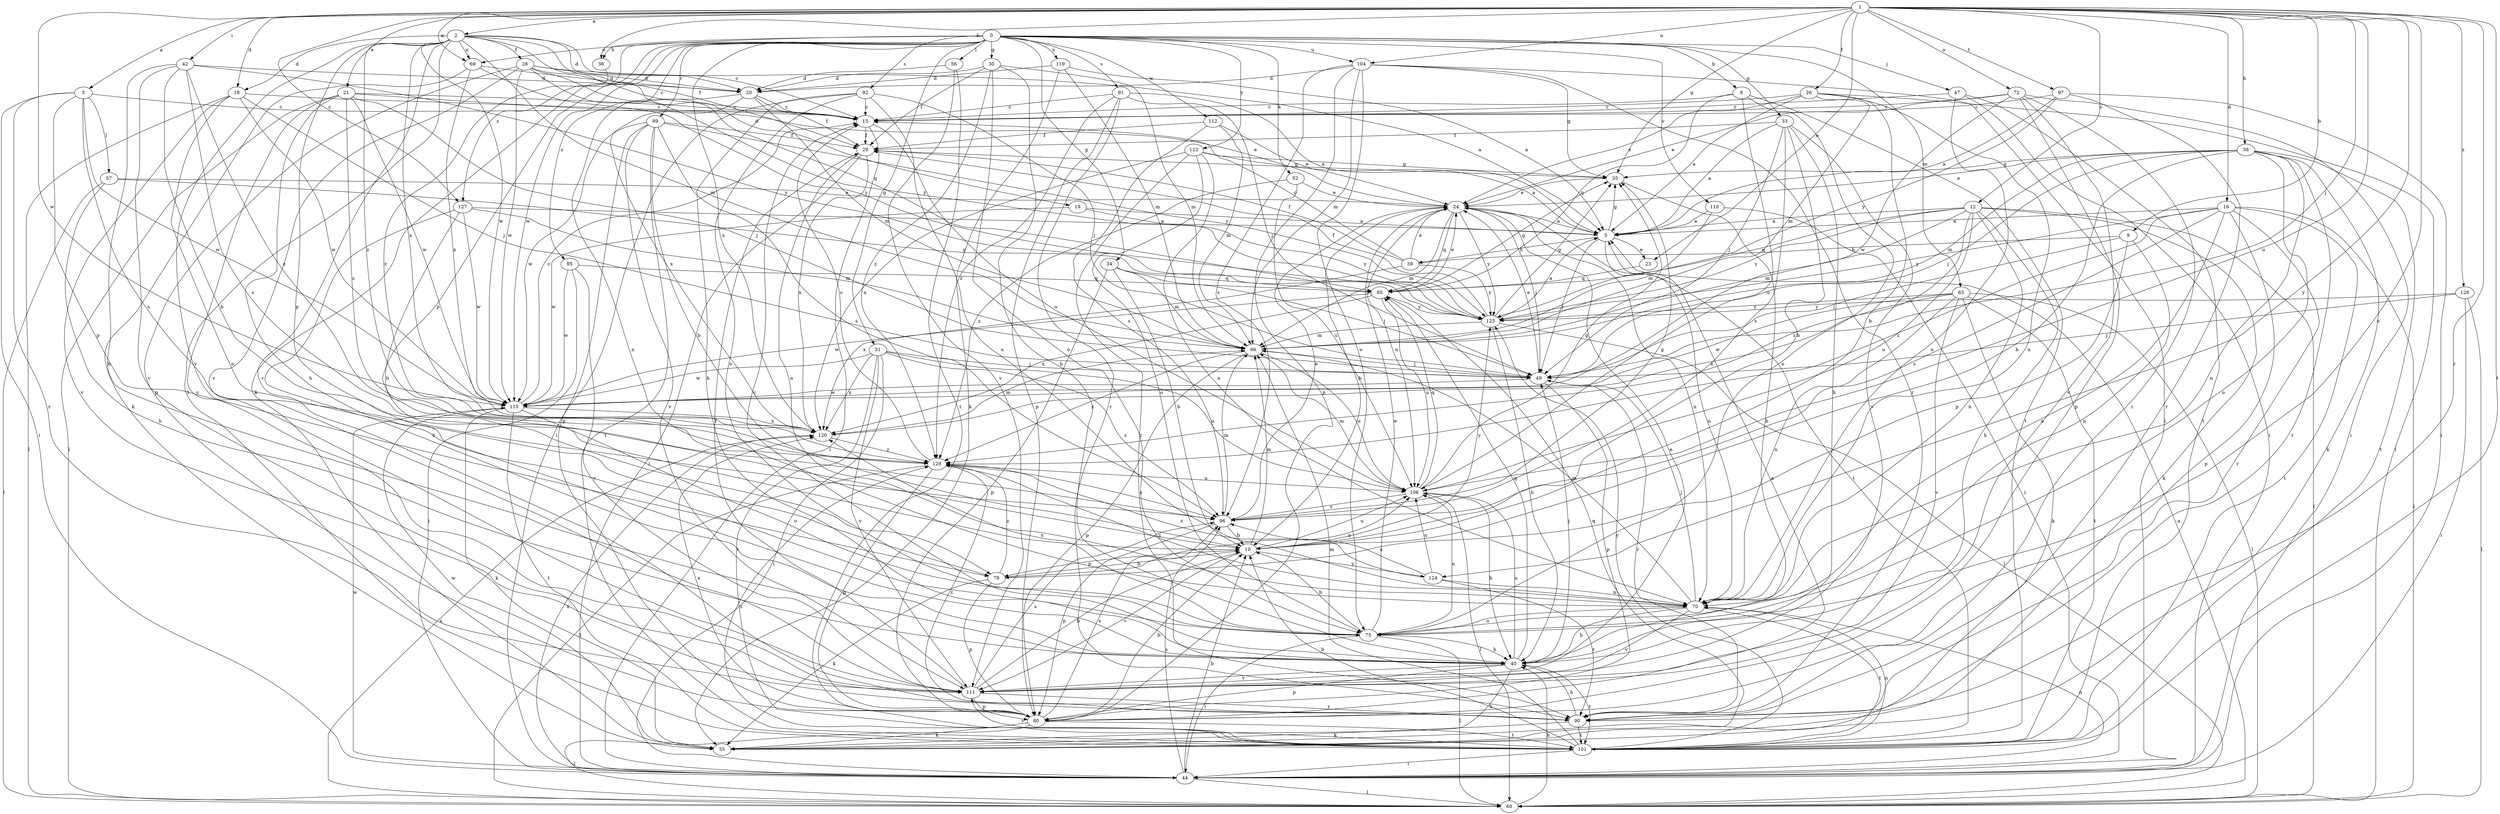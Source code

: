 strict digraph  {
0;
1;
2;
3;
5;
8;
9;
10;
12;
15;
16;
18;
19;
20;
21;
23;
24;
26;
28;
29;
30;
31;
33;
34;
35;
36;
38;
39;
40;
42;
44;
47;
49;
52;
55;
56;
57;
60;
63;
66;
69;
70;
72;
75;
79;
80;
85;
89;
90;
91;
92;
95;
96;
97;
101;
104;
106;
110;
111;
112;
115;
119;
120;
122;
124;
125;
127;
128;
129;
0 -> 8  [label=b];
0 -> 30  [label=g];
0 -> 31  [label=g];
0 -> 33  [label=g];
0 -> 34  [label=g];
0 -> 36  [label=h];
0 -> 47  [label=j];
0 -> 52  [label=k];
0 -> 55  [label=k];
0 -> 56  [label=l];
0 -> 63  [label=m];
0 -> 69  [label=n];
0 -> 79  [label=p];
0 -> 89  [label=r];
0 -> 91  [label=s];
0 -> 92  [label=s];
0 -> 95  [label=s];
0 -> 104  [label=u];
0 -> 110  [label=v];
0 -> 112  [label=w];
0 -> 115  [label=w];
0 -> 119  [label=x];
0 -> 120  [label=x];
0 -> 122  [label=y];
0 -> 127  [label=z];
1 -> 2  [label=a];
1 -> 3  [label=a];
1 -> 9  [label=b];
1 -> 12  [label=c];
1 -> 16  [label=d];
1 -> 18  [label=d];
1 -> 21  [label=e];
1 -> 23  [label=e];
1 -> 26  [label=f];
1 -> 35  [label=g];
1 -> 36  [label=h];
1 -> 38  [label=h];
1 -> 42  [label=i];
1 -> 49  [label=j];
1 -> 69  [label=n];
1 -> 72  [label=o];
1 -> 75  [label=o];
1 -> 90  [label=r];
1 -> 97  [label=t];
1 -> 101  [label=t];
1 -> 104  [label=u];
1 -> 106  [label=u];
1 -> 115  [label=w];
1 -> 124  [label=y];
1 -> 127  [label=z];
1 -> 128  [label=z];
2 -> 15  [label=c];
2 -> 18  [label=d];
2 -> 19  [label=d];
2 -> 20  [label=d];
2 -> 28  [label=f];
2 -> 29  [label=f];
2 -> 66  [label=m];
2 -> 69  [label=n];
2 -> 79  [label=p];
2 -> 90  [label=r];
2 -> 101  [label=t];
2 -> 111  [label=v];
2 -> 115  [label=w];
2 -> 120  [label=x];
2 -> 129  [label=z];
3 -> 15  [label=c];
3 -> 44  [label=i];
3 -> 57  [label=l];
3 -> 79  [label=p];
3 -> 90  [label=r];
3 -> 96  [label=s];
3 -> 115  [label=w];
5 -> 23  [label=e];
5 -> 35  [label=g];
5 -> 39  [label=h];
5 -> 49  [label=j];
5 -> 70  [label=n];
8 -> 15  [label=c];
8 -> 75  [label=o];
8 -> 85  [label=q];
8 -> 101  [label=t];
8 -> 106  [label=u];
9 -> 39  [label=h];
9 -> 49  [label=j];
9 -> 70  [label=n];
9 -> 79  [label=p];
10 -> 66  [label=m];
10 -> 79  [label=p];
10 -> 106  [label=u];
10 -> 111  [label=v];
10 -> 124  [label=y];
10 -> 125  [label=y];
12 -> 5  [label=a];
12 -> 40  [label=h];
12 -> 55  [label=k];
12 -> 60  [label=l];
12 -> 66  [label=m];
12 -> 70  [label=n];
12 -> 85  [label=q];
12 -> 106  [label=u];
12 -> 125  [label=y];
12 -> 129  [label=z];
15 -> 29  [label=f];
15 -> 44  [label=i];
15 -> 106  [label=u];
16 -> 5  [label=a];
16 -> 60  [label=l];
16 -> 75  [label=o];
16 -> 80  [label=p];
16 -> 90  [label=r];
16 -> 96  [label=s];
16 -> 101  [label=t];
16 -> 125  [label=y];
16 -> 129  [label=z];
18 -> 15  [label=c];
18 -> 49  [label=j];
18 -> 60  [label=l];
18 -> 75  [label=o];
18 -> 111  [label=v];
18 -> 115  [label=w];
19 -> 5  [label=a];
19 -> 115  [label=w];
19 -> 125  [label=y];
20 -> 15  [label=c];
20 -> 29  [label=f];
20 -> 66  [label=m];
20 -> 70  [label=n];
20 -> 120  [label=x];
21 -> 15  [label=c];
21 -> 24  [label=e];
21 -> 40  [label=h];
21 -> 49  [label=j];
21 -> 60  [label=l];
21 -> 111  [label=v];
21 -> 115  [label=w];
21 -> 129  [label=z];
23 -> 85  [label=q];
24 -> 5  [label=a];
24 -> 10  [label=b];
24 -> 49  [label=j];
24 -> 66  [label=m];
24 -> 70  [label=n];
24 -> 85  [label=q];
24 -> 101  [label=t];
24 -> 106  [label=u];
24 -> 125  [label=y];
26 -> 5  [label=a];
26 -> 10  [label=b];
26 -> 15  [label=c];
26 -> 24  [label=e];
26 -> 60  [label=l];
26 -> 66  [label=m];
26 -> 70  [label=n];
28 -> 5  [label=a];
28 -> 15  [label=c];
28 -> 20  [label=d];
28 -> 80  [label=p];
28 -> 85  [label=q];
28 -> 111  [label=v];
28 -> 115  [label=w];
28 -> 125  [label=y];
29 -> 35  [label=g];
29 -> 44  [label=i];
29 -> 70  [label=n];
29 -> 120  [label=x];
30 -> 20  [label=d];
30 -> 29  [label=f];
30 -> 40  [label=h];
30 -> 66  [label=m];
30 -> 75  [label=o];
30 -> 129  [label=z];
31 -> 44  [label=i];
31 -> 49  [label=j];
31 -> 96  [label=s];
31 -> 101  [label=t];
31 -> 106  [label=u];
31 -> 111  [label=v];
31 -> 115  [label=w];
31 -> 120  [label=x];
33 -> 5  [label=a];
33 -> 10  [label=b];
33 -> 29  [label=f];
33 -> 40  [label=h];
33 -> 49  [label=j];
33 -> 96  [label=s];
33 -> 111  [label=v];
34 -> 10  [label=b];
34 -> 49  [label=j];
34 -> 66  [label=m];
34 -> 80  [label=p];
34 -> 85  [label=q];
35 -> 24  [label=e];
35 -> 40  [label=h];
36 -> 129  [label=z];
38 -> 10  [label=b];
38 -> 24  [label=e];
38 -> 35  [label=g];
38 -> 49  [label=j];
38 -> 55  [label=k];
38 -> 66  [label=m];
38 -> 70  [label=n];
38 -> 75  [label=o];
38 -> 90  [label=r];
38 -> 101  [label=t];
39 -> 15  [label=c];
39 -> 24  [label=e];
39 -> 29  [label=f];
39 -> 120  [label=x];
39 -> 125  [label=y];
40 -> 15  [label=c];
40 -> 49  [label=j];
40 -> 55  [label=k];
40 -> 80  [label=p];
40 -> 85  [label=q];
40 -> 101  [label=t];
40 -> 106  [label=u];
40 -> 111  [label=v];
42 -> 10  [label=b];
42 -> 20  [label=d];
42 -> 40  [label=h];
42 -> 96  [label=s];
42 -> 111  [label=v];
42 -> 125  [label=y];
42 -> 129  [label=z];
44 -> 10  [label=b];
44 -> 60  [label=l];
44 -> 70  [label=n];
44 -> 96  [label=s];
44 -> 115  [label=w];
44 -> 120  [label=x];
47 -> 15  [label=c];
47 -> 44  [label=i];
47 -> 70  [label=n];
47 -> 101  [label=t];
49 -> 24  [label=e];
49 -> 80  [label=p];
49 -> 90  [label=r];
49 -> 115  [label=w];
52 -> 24  [label=e];
52 -> 106  [label=u];
52 -> 129  [label=z];
55 -> 85  [label=q];
55 -> 115  [label=w];
56 -> 20  [label=d];
56 -> 101  [label=t];
56 -> 111  [label=v];
57 -> 24  [label=e];
57 -> 40  [label=h];
57 -> 60  [label=l];
57 -> 125  [label=y];
60 -> 5  [label=a];
60 -> 40  [label=h];
60 -> 120  [label=x];
63 -> 55  [label=k];
63 -> 60  [label=l];
63 -> 70  [label=n];
63 -> 101  [label=t];
63 -> 111  [label=v];
63 -> 115  [label=w];
63 -> 120  [label=x];
63 -> 125  [label=y];
66 -> 49  [label=j];
66 -> 80  [label=p];
66 -> 106  [label=u];
66 -> 129  [label=z];
69 -> 20  [label=d];
69 -> 55  [label=k];
69 -> 120  [label=x];
69 -> 125  [label=y];
70 -> 40  [label=h];
70 -> 49  [label=j];
70 -> 66  [label=m];
70 -> 75  [label=o];
70 -> 101  [label=t];
70 -> 111  [label=v];
70 -> 129  [label=z];
72 -> 15  [label=c];
72 -> 24  [label=e];
72 -> 44  [label=i];
72 -> 80  [label=p];
72 -> 90  [label=r];
72 -> 111  [label=v];
72 -> 115  [label=w];
75 -> 10  [label=b];
75 -> 24  [label=e];
75 -> 40  [label=h];
75 -> 44  [label=i];
75 -> 60  [label=l];
75 -> 106  [label=u];
75 -> 120  [label=x];
79 -> 10  [label=b];
79 -> 55  [label=k];
79 -> 80  [label=p];
79 -> 106  [label=u];
79 -> 129  [label=z];
80 -> 5  [label=a];
80 -> 10  [label=b];
80 -> 55  [label=k];
80 -> 60  [label=l];
80 -> 96  [label=s];
80 -> 101  [label=t];
80 -> 120  [label=x];
85 -> 24  [label=e];
85 -> 35  [label=g];
85 -> 106  [label=u];
85 -> 115  [label=w];
85 -> 120  [label=x];
85 -> 125  [label=y];
89 -> 10  [label=b];
89 -> 29  [label=f];
89 -> 80  [label=p];
89 -> 96  [label=s];
89 -> 101  [label=t];
89 -> 111  [label=v];
89 -> 115  [label=w];
89 -> 125  [label=y];
90 -> 40  [label=h];
90 -> 55  [label=k];
90 -> 101  [label=t];
90 -> 129  [label=z];
91 -> 5  [label=a];
91 -> 15  [label=c];
91 -> 49  [label=j];
91 -> 80  [label=p];
91 -> 90  [label=r];
91 -> 129  [label=z];
92 -> 15  [label=c];
92 -> 40  [label=h];
92 -> 44  [label=i];
92 -> 49  [label=j];
92 -> 70  [label=n];
92 -> 75  [label=o];
95 -> 44  [label=i];
95 -> 85  [label=q];
95 -> 111  [label=v];
95 -> 115  [label=w];
96 -> 10  [label=b];
96 -> 24  [label=e];
96 -> 35  [label=g];
96 -> 66  [label=m];
96 -> 80  [label=p];
97 -> 5  [label=a];
97 -> 15  [label=c];
97 -> 44  [label=i];
97 -> 90  [label=r];
97 -> 125  [label=y];
101 -> 10  [label=b];
101 -> 44  [label=i];
101 -> 66  [label=m];
101 -> 70  [label=n];
101 -> 111  [label=v];
101 -> 125  [label=y];
101 -> 129  [label=z];
104 -> 20  [label=d];
104 -> 35  [label=g];
104 -> 44  [label=i];
104 -> 66  [label=m];
104 -> 75  [label=o];
104 -> 80  [label=p];
104 -> 90  [label=r];
104 -> 96  [label=s];
106 -> 35  [label=g];
106 -> 40  [label=h];
106 -> 60  [label=l];
106 -> 66  [label=m];
106 -> 85  [label=q];
106 -> 96  [label=s];
110 -> 5  [label=a];
110 -> 44  [label=i];
110 -> 66  [label=m];
111 -> 10  [label=b];
111 -> 24  [label=e];
111 -> 29  [label=f];
111 -> 80  [label=p];
111 -> 90  [label=r];
111 -> 96  [label=s];
112 -> 24  [label=e];
112 -> 29  [label=f];
112 -> 66  [label=m];
112 -> 96  [label=s];
115 -> 15  [label=c];
115 -> 55  [label=k];
115 -> 75  [label=o];
115 -> 101  [label=t];
115 -> 120  [label=x];
119 -> 5  [label=a];
119 -> 20  [label=d];
119 -> 55  [label=k];
119 -> 66  [label=m];
120 -> 66  [label=m];
120 -> 129  [label=z];
122 -> 5  [label=a];
122 -> 35  [label=g];
122 -> 70  [label=n];
122 -> 75  [label=o];
122 -> 90  [label=r];
122 -> 120  [label=x];
124 -> 70  [label=n];
124 -> 90  [label=r];
124 -> 96  [label=s];
124 -> 106  [label=u];
124 -> 129  [label=z];
125 -> 5  [label=a];
125 -> 29  [label=f];
125 -> 35  [label=g];
125 -> 40  [label=h];
125 -> 60  [label=l];
125 -> 66  [label=m];
127 -> 5  [label=a];
127 -> 10  [label=b];
127 -> 40  [label=h];
127 -> 66  [label=m];
127 -> 115  [label=w];
128 -> 44  [label=i];
128 -> 49  [label=j];
128 -> 60  [label=l];
128 -> 125  [label=y];
129 -> 15  [label=c];
129 -> 60  [label=l];
129 -> 80  [label=p];
129 -> 96  [label=s];
129 -> 106  [label=u];
}
